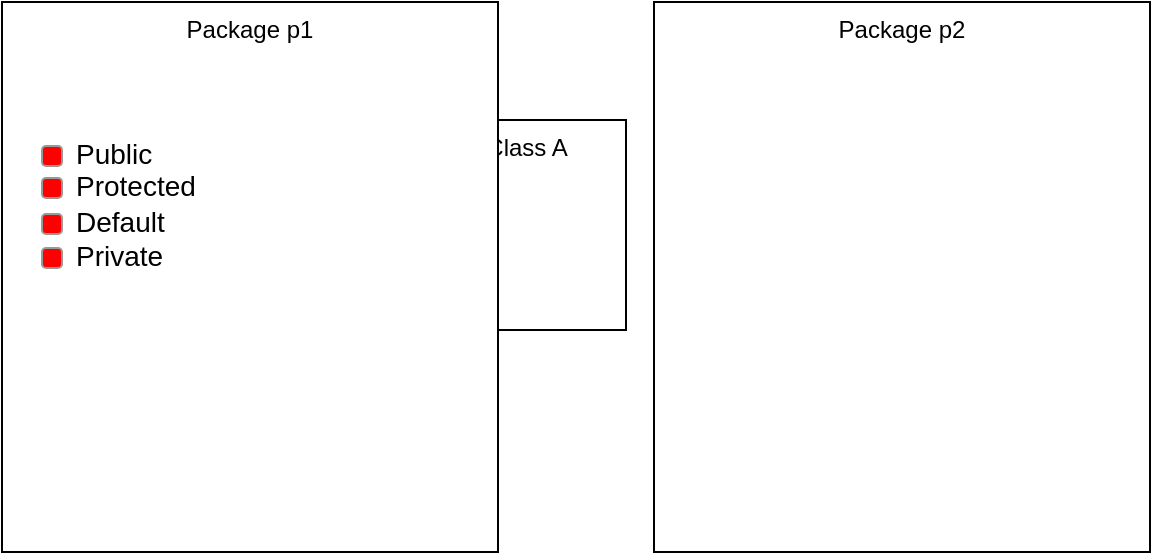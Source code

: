 <mxfile version="13.2.2" type="github"><diagram id="TiTX1PBEyC5ncOFs_jfT" name="Page-1"><mxGraphModel dx="652" dy="381" grid="0" gridSize="10" guides="1" tooltips="1" connect="1" arrows="1" fold="1" page="1" pageScale="1" pageWidth="827" pageHeight="1169" math="0" shadow="0"><root><mxCell id="0"/><mxCell id="1" parent="0"/><mxCell id="s20LvS-4WtPScN_iq0R1-108" value="" style="group" vertex="1" connectable="0" parent="1"><mxGeometry x="298" y="168" width="99" height="105" as="geometry"/></mxCell><mxCell id="s20LvS-4WtPScN_iq0R1-109" value="Class A&lt;br&gt;" style="rounded=0;whiteSpace=wrap;html=1;verticalAlign=top;" vertex="1" parent="s20LvS-4WtPScN_iq0R1-108"><mxGeometry width="99" height="105" as="geometry"/></mxCell><mxCell id="s20LvS-4WtPScN_iq0R1-110" value="Public" style="html=1;shadow=0;dashed=0;shape=mxgraph.bootstrap.rrect;rSize=2;fillColor=#FF0000;strokeColor=#999999;align=left;fontSize=14;fontColor=#000000;labelPosition=right;verticalLabelPosition=middle;verticalAlign=middle;spacingLeft=5;spacingTop=-2;gradientColor=none;flipV=1;" vertex="1" parent="s20LvS-4WtPScN_iq0R1-108"><mxGeometry width="10" height="10" relative="1" as="geometry"><mxPoint x="8" y="38" as="offset"/></mxGeometry></mxCell><mxCell id="s20LvS-4WtPScN_iq0R1-111" value="Protected" style="html=1;shadow=0;dashed=0;shape=mxgraph.bootstrap.rrect;rSize=2;fillColor=#FF0000;strokeColor=#999999;align=left;fontSize=14;fontColor=#000000;labelPosition=right;verticalLabelPosition=middle;verticalAlign=middle;spacingLeft=5;spacingTop=-2;gradientColor=none;flipV=1;" vertex="1" parent="s20LvS-4WtPScN_iq0R1-108"><mxGeometry width="10" height="10" relative="1" as="geometry"><mxPoint x="8" y="54" as="offset"/></mxGeometry></mxCell><mxCell id="s20LvS-4WtPScN_iq0R1-112" value="Default" style="html=1;shadow=0;dashed=0;shape=mxgraph.bootstrap.rrect;rSize=2;fillColor=#FF0000;strokeColor=#999999;align=left;fontSize=14;fontColor=#000000;labelPosition=right;verticalLabelPosition=middle;verticalAlign=middle;spacingLeft=5;spacingTop=-2;gradientColor=none;flipV=1;" vertex="1" parent="s20LvS-4WtPScN_iq0R1-108"><mxGeometry width="10" height="10" relative="1" as="geometry"><mxPoint x="8" y="72" as="offset"/></mxGeometry></mxCell><mxCell id="s20LvS-4WtPScN_iq0R1-113" value="Private" style="html=1;shadow=0;dashed=0;shape=mxgraph.bootstrap.rrect;rSize=2;fillColor=#FF0000;strokeColor=#999999;align=left;fontSize=14;fontColor=#000000;labelPosition=right;verticalLabelPosition=middle;verticalAlign=middle;spacingLeft=5;spacingTop=-2;gradientColor=none;flipV=1;" vertex="1" parent="s20LvS-4WtPScN_iq0R1-108"><mxGeometry width="10" height="10" relative="1" as="geometry"><mxPoint x="8" y="89" as="offset"/></mxGeometry></mxCell><mxCell id="s20LvS-4WtPScN_iq0R1-1" value="Package p1" style="rounded=0;whiteSpace=wrap;html=1;verticalAlign=top;" vertex="1" parent="1"><mxGeometry x="166" y="133" width="248" height="275" as="geometry"/></mxCell><mxCell id="s20LvS-4WtPScN_iq0R1-2" value="Package p2" style="rounded=0;whiteSpace=wrap;html=1;verticalAlign=top;" vertex="1" parent="1"><mxGeometry x="492" y="133" width="248" height="275" as="geometry"/></mxCell><mxCell id="s20LvS-4WtPScN_iq0R1-3" value="Class A&lt;br&gt;" style="rounded=0;whiteSpace=wrap;html=1;verticalAlign=top;" vertex="1" parent="1"><mxGeometry x="177" y="171" width="99" height="105" as="geometry"/></mxCell><mxCell id="s20LvS-4WtPScN_iq0R1-10" value="Public" style="html=1;shadow=0;dashed=0;shape=mxgraph.bootstrap.rrect;rSize=2;fillColor=#FF0000;strokeColor=#999999;align=left;fontSize=14;fontColor=#000000;labelPosition=right;verticalLabelPosition=middle;verticalAlign=middle;spacingLeft=5;spacingTop=-2;gradientColor=none;" vertex="1" parent="1"><mxGeometry width="10" height="10" relative="1" as="geometry"><mxPoint x="187" y="203" as="offset"/></mxGeometry></mxCell><mxCell id="s20LvS-4WtPScN_iq0R1-16" value="Public" style="html=1;shadow=0;dashed=0;shape=mxgraph.bootstrap.rrect;rSize=2;fillColor=#FF0000;strokeColor=#999999;align=left;fontSize=14;fontColor=#000000;labelPosition=right;verticalLabelPosition=middle;verticalAlign=middle;spacingLeft=5;spacingTop=-2;gradientColor=none;" vertex="1" parent="1"><mxGeometry width="10" height="10" relative="1" as="geometry"><mxPoint x="186" y="219" as="offset"/></mxGeometry></mxCell><mxCell id="s20LvS-4WtPScN_iq0R1-17" value="Public" style="html=1;shadow=0;dashed=0;shape=mxgraph.bootstrap.rrect;rSize=2;fillColor=#FF0000;strokeColor=#999999;align=left;fontSize=14;fontColor=#000000;labelPosition=right;verticalLabelPosition=middle;verticalAlign=middle;spacingLeft=5;spacingTop=-2;gradientColor=none;" vertex="1" parent="1"><mxGeometry width="10" height="10" relative="1" as="geometry"><mxPoint x="187" y="237" as="offset"/></mxGeometry></mxCell><mxCell id="s20LvS-4WtPScN_iq0R1-18" value="Public" style="html=1;shadow=0;dashed=0;shape=mxgraph.bootstrap.rrect;rSize=2;fillColor=#FF0000;strokeColor=#999999;align=left;fontSize=14;fontColor=#000000;labelPosition=right;verticalLabelPosition=middle;verticalAlign=middle;spacingLeft=5;spacingTop=-2;gradientColor=none;" vertex="1" parent="1"><mxGeometry width="10" height="10" relative="1" as="geometry"><mxPoint x="188" y="254" as="offset"/></mxGeometry></mxCell><mxCell id="s20LvS-4WtPScN_iq0R1-102" value="" style="group" vertex="1" connectable="0" parent="1"><mxGeometry x="189" y="175" width="99" height="105" as="geometry"/></mxCell><mxCell id="s20LvS-4WtPScN_iq0R1-103" value="Class A&lt;br&gt;" style="rounded=0;whiteSpace=wrap;html=1;verticalAlign=top;" vertex="1" parent="s20LvS-4WtPScN_iq0R1-102"><mxGeometry width="99" height="105" as="geometry"/></mxCell><mxCell id="s20LvS-4WtPScN_iq0R1-104" value="Public" style="html=1;shadow=0;dashed=0;shape=mxgraph.bootstrap.rrect;rSize=2;fillColor=#FF0000;strokeColor=#999999;align=left;fontSize=14;fontColor=#000000;labelPosition=right;verticalLabelPosition=middle;verticalAlign=middle;spacingLeft=5;spacingTop=-2;gradientColor=none;flipV=1;" vertex="1" parent="s20LvS-4WtPScN_iq0R1-102"><mxGeometry width="10" height="10" relative="1" as="geometry"><mxPoint x="8" y="38" as="offset"/></mxGeometry></mxCell><mxCell id="s20LvS-4WtPScN_iq0R1-105" value="Protected" style="html=1;shadow=0;dashed=0;shape=mxgraph.bootstrap.rrect;rSize=2;fillColor=#FF0000;strokeColor=#999999;align=left;fontSize=14;fontColor=#000000;labelPosition=right;verticalLabelPosition=middle;verticalAlign=middle;spacingLeft=5;spacingTop=-2;gradientColor=none;flipV=1;" vertex="1" parent="s20LvS-4WtPScN_iq0R1-102"><mxGeometry width="10" height="10" relative="1" as="geometry"><mxPoint x="8" y="54" as="offset"/></mxGeometry></mxCell><mxCell id="s20LvS-4WtPScN_iq0R1-106" value="Default" style="html=1;shadow=0;dashed=0;shape=mxgraph.bootstrap.rrect;rSize=2;fillColor=#FF0000;strokeColor=#999999;align=left;fontSize=14;fontColor=#000000;labelPosition=right;verticalLabelPosition=middle;verticalAlign=middle;spacingLeft=5;spacingTop=-2;gradientColor=none;flipV=1;" vertex="1" parent="s20LvS-4WtPScN_iq0R1-102"><mxGeometry width="10" height="10" relative="1" as="geometry"><mxPoint x="8" y="72" as="offset"/></mxGeometry></mxCell><mxCell id="s20LvS-4WtPScN_iq0R1-107" value="Private" style="html=1;shadow=0;dashed=0;shape=mxgraph.bootstrap.rrect;rSize=2;fillColor=#FF0000;strokeColor=#999999;align=left;fontSize=14;fontColor=#000000;labelPosition=right;verticalLabelPosition=middle;verticalAlign=middle;spacingLeft=5;spacingTop=-2;gradientColor=none;flipV=1;" vertex="1" parent="s20LvS-4WtPScN_iq0R1-102"><mxGeometry width="10" height="10" relative="1" as="geometry"><mxPoint x="8" y="89" as="offset"/></mxGeometry></mxCell><mxCell id="s20LvS-4WtPScN_iq0R1-88" value="Class A&lt;br&gt;" style="rounded=0;whiteSpace=wrap;html=1;verticalAlign=top;" vertex="1" parent="1"><mxGeometry x="379" y="192" width="99" height="105" as="geometry"/></mxCell><mxCell id="s20LvS-4WtPScN_iq0R1-19" parent="0"/><mxCell id="s20LvS-4WtPScN_iq0R1-20" value="Package p1" style="rounded=0;whiteSpace=wrap;html=1;verticalAlign=top;" vertex="1" parent="s20LvS-4WtPScN_iq0R1-19"><mxGeometry x="166" y="133" width="248" height="275" as="geometry"/></mxCell><mxCell id="s20LvS-4WtPScN_iq0R1-21" value="Package p2" style="rounded=0;whiteSpace=wrap;html=1;verticalAlign=top;" vertex="1" parent="s20LvS-4WtPScN_iq0R1-19"><mxGeometry x="492" y="133" width="248" height="275" as="geometry"/></mxCell><mxCell id="s20LvS-4WtPScN_iq0R1-22" value="Class A&lt;br&gt;" style="rounded=0;whiteSpace=wrap;html=1;verticalAlign=top;" vertex="1" parent="s20LvS-4WtPScN_iq0R1-19"><mxGeometry x="179" y="169" width="99" height="105" as="geometry"/></mxCell><mxCell id="s20LvS-4WtPScN_iq0R1-23" value="Public" style="html=1;shadow=0;dashed=0;shape=mxgraph.bootstrap.rrect;rSize=2;fillColor=#FF0000;strokeColor=#999999;align=left;fontSize=14;fontColor=#000000;labelPosition=right;verticalLabelPosition=middle;verticalAlign=middle;spacingLeft=5;spacingTop=-2;gradientColor=none;" vertex="1" parent="s20LvS-4WtPScN_iq0R1-19"><mxGeometry width="10" height="10" relative="1" as="geometry"><mxPoint x="187" y="203" as="offset"/></mxGeometry></mxCell><mxCell id="s20LvS-4WtPScN_iq0R1-35" value="" style="edgeStyle=orthogonalEdgeStyle;rounded=0;orthogonalLoop=1;jettySize=auto;html=1;" edge="1" parent="s20LvS-4WtPScN_iq0R1-19" source="s20LvS-4WtPScN_iq0R1-24" target="s20LvS-4WtPScN_iq0R1-27"><mxGeometry relative="1" as="geometry"/></mxCell><mxCell id="s20LvS-4WtPScN_iq0R1-24" value="Public" style="html=1;shadow=0;dashed=0;shape=mxgraph.bootstrap.rrect;rSize=2;fillColor=#FF0000;strokeColor=#999999;align=left;fontSize=14;fontColor=#000000;labelPosition=right;verticalLabelPosition=middle;verticalAlign=middle;spacingLeft=5;spacingTop=-2;gradientColor=none;" vertex="1" parent="s20LvS-4WtPScN_iq0R1-19"><mxGeometry width="10" height="10" relative="1" as="geometry"><mxPoint x="186" y="219" as="offset"/></mxGeometry></mxCell><mxCell id="s20LvS-4WtPScN_iq0R1-25" value="Public" style="html=1;shadow=0;dashed=0;shape=mxgraph.bootstrap.rrect;rSize=2;fillColor=#FF0000;strokeColor=#999999;align=left;fontSize=14;fontColor=#000000;labelPosition=right;verticalLabelPosition=middle;verticalAlign=middle;spacingLeft=5;spacingTop=-2;gradientColor=none;" vertex="1" parent="s20LvS-4WtPScN_iq0R1-19"><mxGeometry width="10" height="10" relative="1" as="geometry"><mxPoint x="187" y="237" as="offset"/></mxGeometry></mxCell><mxCell id="s20LvS-4WtPScN_iq0R1-26" value="Public" style="html=1;shadow=0;dashed=0;shape=mxgraph.bootstrap.rrect;rSize=2;fillColor=#FF0000;strokeColor=#999999;align=left;fontSize=14;fontColor=#000000;labelPosition=right;verticalLabelPosition=middle;verticalAlign=middle;spacingLeft=5;spacingTop=-2;gradientColor=none;" vertex="1" parent="s20LvS-4WtPScN_iq0R1-19"><mxGeometry width="10" height="10" relative="1" as="geometry"><mxPoint x="188" y="254" as="offset"/></mxGeometry></mxCell><mxCell id="s20LvS-4WtPScN_iq0R1-27" parent="0"/><mxCell id="s20LvS-4WtPScN_iq0R1-28" value="Package p1" style="rounded=0;whiteSpace=wrap;html=1;verticalAlign=top;" vertex="1" parent="s20LvS-4WtPScN_iq0R1-27"><mxGeometry x="166" y="133" width="248" height="275" as="geometry"/></mxCell><mxCell id="s20LvS-4WtPScN_iq0R1-29" value="Package p2" style="rounded=0;whiteSpace=wrap;html=1;verticalAlign=top;" vertex="1" parent="s20LvS-4WtPScN_iq0R1-27"><mxGeometry x="492" y="133" width="248" height="275" as="geometry"/></mxCell><mxCell id="s20LvS-4WtPScN_iq0R1-30" value="Class A&lt;br&gt;" style="rounded=0;whiteSpace=wrap;html=1;verticalAlign=top;" vertex="1" parent="s20LvS-4WtPScN_iq0R1-27"><mxGeometry x="179" y="169" width="99" height="105" as="geometry"/></mxCell><mxCell id="s20LvS-4WtPScN_iq0R1-31" value="Public" style="html=1;shadow=0;dashed=0;shape=mxgraph.bootstrap.rrect;rSize=2;fillColor=#FF0000;strokeColor=#999999;align=left;fontSize=14;fontColor=#000000;labelPosition=right;verticalLabelPosition=middle;verticalAlign=middle;spacingLeft=5;spacingTop=-2;gradientColor=none;" vertex="1" parent="s20LvS-4WtPScN_iq0R1-27"><mxGeometry width="10" height="10" relative="1" as="geometry"><mxPoint x="187" y="203" as="offset"/></mxGeometry></mxCell><mxCell id="s20LvS-4WtPScN_iq0R1-32" value="Public" style="html=1;shadow=0;dashed=0;shape=mxgraph.bootstrap.rrect;rSize=2;fillColor=#FF0000;strokeColor=#999999;align=left;fontSize=14;fontColor=#000000;labelPosition=right;verticalLabelPosition=middle;verticalAlign=middle;spacingLeft=5;spacingTop=-2;gradientColor=none;" vertex="1" parent="s20LvS-4WtPScN_iq0R1-27"><mxGeometry width="10" height="10" relative="1" as="geometry"><mxPoint x="186" y="219" as="offset"/></mxGeometry></mxCell><mxCell id="s20LvS-4WtPScN_iq0R1-33" value="Public" style="html=1;shadow=0;dashed=0;shape=mxgraph.bootstrap.rrect;rSize=2;fillColor=#FF0000;strokeColor=#999999;align=left;fontSize=14;fontColor=#000000;labelPosition=right;verticalLabelPosition=middle;verticalAlign=middle;spacingLeft=5;spacingTop=-2;gradientColor=none;" vertex="1" parent="s20LvS-4WtPScN_iq0R1-27"><mxGeometry width="10" height="10" relative="1" as="geometry"><mxPoint x="187" y="237" as="offset"/></mxGeometry></mxCell><mxCell id="s20LvS-4WtPScN_iq0R1-34" value="Public" style="html=1;shadow=0;dashed=0;shape=mxgraph.bootstrap.rrect;rSize=2;fillColor=#FF0000;strokeColor=#999999;align=left;fontSize=14;fontColor=#000000;labelPosition=right;verticalLabelPosition=middle;verticalAlign=middle;spacingLeft=5;spacingTop=-2;gradientColor=none;" vertex="1" parent="s20LvS-4WtPScN_iq0R1-27"><mxGeometry width="10" height="10" relative="1" as="geometry"><mxPoint x="188" y="254" as="offset"/></mxGeometry></mxCell><mxCell id="s20LvS-4WtPScN_iq0R1-36" parent="0"/><mxCell id="s20LvS-4WtPScN_iq0R1-37" value="Package p1" style="rounded=0;whiteSpace=wrap;html=1;verticalAlign=top;" vertex="1" parent="s20LvS-4WtPScN_iq0R1-36"><mxGeometry x="166" y="133" width="248" height="275" as="geometry"/></mxCell><mxCell id="s20LvS-4WtPScN_iq0R1-38" value="Package p2" style="rounded=0;whiteSpace=wrap;html=1;verticalAlign=top;" vertex="1" parent="s20LvS-4WtPScN_iq0R1-36"><mxGeometry x="492" y="133" width="248" height="275" as="geometry"/></mxCell><mxCell id="s20LvS-4WtPScN_iq0R1-39" value="Class A&lt;br&gt;" style="rounded=0;whiteSpace=wrap;html=1;verticalAlign=top;" vertex="1" parent="s20LvS-4WtPScN_iq0R1-36"><mxGeometry x="179" y="169" width="99" height="105" as="geometry"/></mxCell><mxCell id="s20LvS-4WtPScN_iq0R1-52" value="" style="edgeStyle=orthogonalEdgeStyle;rounded=0;orthogonalLoop=1;jettySize=auto;html=1;" edge="1" parent="s20LvS-4WtPScN_iq0R1-36" source="s20LvS-4WtPScN_iq0R1-40" target="s20LvS-4WtPScN_iq0R1-44"><mxGeometry relative="1" as="geometry"/></mxCell><mxCell id="s20LvS-4WtPScN_iq0R1-40" value="Public" style="html=1;shadow=0;dashed=0;shape=mxgraph.bootstrap.rrect;rSize=2;fillColor=#FF0000;strokeColor=#999999;align=left;fontSize=14;fontColor=#000000;labelPosition=right;verticalLabelPosition=middle;verticalAlign=middle;spacingLeft=5;spacingTop=-2;gradientColor=none;" vertex="1" parent="s20LvS-4WtPScN_iq0R1-36"><mxGeometry width="10" height="10" relative="1" as="geometry"><mxPoint x="187" y="203" as="offset"/></mxGeometry></mxCell><mxCell id="s20LvS-4WtPScN_iq0R1-41" value="Public" style="html=1;shadow=0;dashed=0;shape=mxgraph.bootstrap.rrect;rSize=2;fillColor=#FF0000;strokeColor=#999999;align=left;fontSize=14;fontColor=#000000;labelPosition=right;verticalLabelPosition=middle;verticalAlign=middle;spacingLeft=5;spacingTop=-2;gradientColor=none;" vertex="1" parent="s20LvS-4WtPScN_iq0R1-36"><mxGeometry width="10" height="10" relative="1" as="geometry"><mxPoint x="186" y="219" as="offset"/></mxGeometry></mxCell><mxCell id="s20LvS-4WtPScN_iq0R1-42" value="Public" style="html=1;shadow=0;dashed=0;shape=mxgraph.bootstrap.rrect;rSize=2;fillColor=#FF0000;strokeColor=#999999;align=left;fontSize=14;fontColor=#000000;labelPosition=right;verticalLabelPosition=middle;verticalAlign=middle;spacingLeft=5;spacingTop=-2;gradientColor=none;" vertex="1" parent="s20LvS-4WtPScN_iq0R1-36"><mxGeometry width="10" height="10" relative="1" as="geometry"><mxPoint x="187" y="237" as="offset"/></mxGeometry></mxCell><mxCell id="s20LvS-4WtPScN_iq0R1-43" value="Public" style="html=1;shadow=0;dashed=0;shape=mxgraph.bootstrap.rrect;rSize=2;fillColor=#FF0000;strokeColor=#999999;align=left;fontSize=14;fontColor=#000000;labelPosition=right;verticalLabelPosition=middle;verticalAlign=middle;spacingLeft=5;spacingTop=-2;gradientColor=none;" vertex="1" parent="s20LvS-4WtPScN_iq0R1-36"><mxGeometry width="10" height="10" relative="1" as="geometry"><mxPoint x="188" y="254" as="offset"/></mxGeometry></mxCell><mxCell id="s20LvS-4WtPScN_iq0R1-44" parent="0"/><mxCell id="s20LvS-4WtPScN_iq0R1-45" value="Package p1" style="rounded=0;whiteSpace=wrap;html=1;verticalAlign=top;" vertex="1" parent="s20LvS-4WtPScN_iq0R1-44"><mxGeometry x="166" y="133" width="248" height="275" as="geometry"/></mxCell><mxCell id="s20LvS-4WtPScN_iq0R1-46" value="Package p2" style="rounded=0;whiteSpace=wrap;html=1;verticalAlign=top;" vertex="1" parent="s20LvS-4WtPScN_iq0R1-44"><mxGeometry x="492" y="133" width="248" height="275" as="geometry"/></mxCell><mxCell id="s20LvS-4WtPScN_iq0R1-47" value="Class A&lt;br&gt;" style="rounded=0;whiteSpace=wrap;html=1;verticalAlign=top;" vertex="1" parent="s20LvS-4WtPScN_iq0R1-44"><mxGeometry x="179" y="169" width="99" height="105" as="geometry"/></mxCell><mxCell id="s20LvS-4WtPScN_iq0R1-48" value="Public" style="html=1;shadow=0;dashed=0;shape=mxgraph.bootstrap.rrect;rSize=2;fillColor=#FF0000;strokeColor=#999999;align=left;fontSize=14;fontColor=#000000;labelPosition=right;verticalLabelPosition=middle;verticalAlign=middle;spacingLeft=5;spacingTop=-2;gradientColor=none;" vertex="1" parent="s20LvS-4WtPScN_iq0R1-44"><mxGeometry width="10" height="10" relative="1" as="geometry"><mxPoint x="187" y="203" as="offset"/></mxGeometry></mxCell><mxCell id="s20LvS-4WtPScN_iq0R1-49" value="Public" style="html=1;shadow=0;dashed=0;shape=mxgraph.bootstrap.rrect;rSize=2;fillColor=#FF0000;strokeColor=#999999;align=left;fontSize=14;fontColor=#000000;labelPosition=right;verticalLabelPosition=middle;verticalAlign=middle;spacingLeft=5;spacingTop=-2;gradientColor=none;" vertex="1" parent="s20LvS-4WtPScN_iq0R1-44"><mxGeometry width="10" height="10" relative="1" as="geometry"><mxPoint x="186" y="219" as="offset"/></mxGeometry></mxCell><mxCell id="s20LvS-4WtPScN_iq0R1-50" value="Public" style="html=1;shadow=0;dashed=0;shape=mxgraph.bootstrap.rrect;rSize=2;fillColor=#FF0000;strokeColor=#999999;align=left;fontSize=14;fontColor=#000000;labelPosition=right;verticalLabelPosition=middle;verticalAlign=middle;spacingLeft=5;spacingTop=-2;gradientColor=none;" vertex="1" parent="s20LvS-4WtPScN_iq0R1-44"><mxGeometry width="10" height="10" relative="1" as="geometry"><mxPoint x="187" y="237" as="offset"/></mxGeometry></mxCell><mxCell id="s20LvS-4WtPScN_iq0R1-51" value="Public" style="html=1;shadow=0;dashed=0;shape=mxgraph.bootstrap.rrect;rSize=2;fillColor=#FF0000;strokeColor=#999999;align=left;fontSize=14;fontColor=#000000;labelPosition=right;verticalLabelPosition=middle;verticalAlign=middle;spacingLeft=5;spacingTop=-2;gradientColor=none;" vertex="1" parent="s20LvS-4WtPScN_iq0R1-44"><mxGeometry width="10" height="10" relative="1" as="geometry"><mxPoint x="188" y="254" as="offset"/></mxGeometry></mxCell><mxCell id="s20LvS-4WtPScN_iq0R1-53" parent="0"/><mxCell id="s20LvS-4WtPScN_iq0R1-54" value="Package p1" style="rounded=0;whiteSpace=wrap;html=1;verticalAlign=top;" vertex="1" parent="s20LvS-4WtPScN_iq0R1-53"><mxGeometry x="166" y="133" width="248" height="275" as="geometry"/></mxCell><mxCell id="s20LvS-4WtPScN_iq0R1-55" value="Package p2" style="rounded=0;whiteSpace=wrap;html=1;verticalAlign=top;" vertex="1" parent="s20LvS-4WtPScN_iq0R1-53"><mxGeometry x="492" y="133" width="248" height="275" as="geometry"/></mxCell><mxCell id="s20LvS-4WtPScN_iq0R1-56" value="Class A&lt;br&gt;" style="rounded=0;whiteSpace=wrap;html=1;verticalAlign=top;" vertex="1" parent="s20LvS-4WtPScN_iq0R1-53"><mxGeometry x="179" y="169" width="99" height="105" as="geometry"/></mxCell><mxCell id="s20LvS-4WtPScN_iq0R1-57" value="Public" style="html=1;shadow=0;dashed=0;shape=mxgraph.bootstrap.rrect;rSize=2;fillColor=#FF0000;strokeColor=#999999;align=left;fontSize=14;fontColor=#000000;labelPosition=right;verticalLabelPosition=middle;verticalAlign=middle;spacingLeft=5;spacingTop=-2;gradientColor=none;" vertex="1" parent="s20LvS-4WtPScN_iq0R1-53"><mxGeometry width="10" height="10" relative="1" as="geometry"><mxPoint x="187" y="203" as="offset"/></mxGeometry></mxCell><mxCell id="s20LvS-4WtPScN_iq0R1-58" value="Public" style="html=1;shadow=0;dashed=0;shape=mxgraph.bootstrap.rrect;rSize=2;fillColor=#FF0000;strokeColor=#999999;align=left;fontSize=14;fontColor=#000000;labelPosition=right;verticalLabelPosition=middle;verticalAlign=middle;spacingLeft=5;spacingTop=-2;gradientColor=none;" vertex="1" parent="s20LvS-4WtPScN_iq0R1-53"><mxGeometry width="10" height="10" relative="1" as="geometry"><mxPoint x="186" y="219" as="offset"/></mxGeometry></mxCell><mxCell id="s20LvS-4WtPScN_iq0R1-59" value="Public" style="html=1;shadow=0;dashed=0;shape=mxgraph.bootstrap.rrect;rSize=2;fillColor=#FF0000;strokeColor=#999999;align=left;fontSize=14;fontColor=#000000;labelPosition=right;verticalLabelPosition=middle;verticalAlign=middle;spacingLeft=5;spacingTop=-2;gradientColor=none;" vertex="1" parent="s20LvS-4WtPScN_iq0R1-53"><mxGeometry width="10" height="10" relative="1" as="geometry"><mxPoint x="187" y="237" as="offset"/></mxGeometry></mxCell><mxCell id="s20LvS-4WtPScN_iq0R1-60" value="Public" style="html=1;shadow=0;dashed=0;shape=mxgraph.bootstrap.rrect;rSize=2;fillColor=#FF0000;strokeColor=#999999;align=left;fontSize=14;fontColor=#000000;labelPosition=right;verticalLabelPosition=middle;verticalAlign=middle;spacingLeft=5;spacingTop=-2;gradientColor=none;" vertex="1" parent="s20LvS-4WtPScN_iq0R1-53"><mxGeometry width="10" height="10" relative="1" as="geometry"><mxPoint x="188" y="254" as="offset"/></mxGeometry></mxCell><mxCell id="s20LvS-4WtPScN_iq0R1-61" parent="0"/><mxCell id="s20LvS-4WtPScN_iq0R1-62" value="Package p1" style="rounded=0;whiteSpace=wrap;html=1;verticalAlign=top;" vertex="1" parent="s20LvS-4WtPScN_iq0R1-61"><mxGeometry x="166" y="133" width="248" height="275" as="geometry"/></mxCell><mxCell id="s20LvS-4WtPScN_iq0R1-63" value="Package p2" style="rounded=0;whiteSpace=wrap;html=1;verticalAlign=top;" vertex="1" parent="s20LvS-4WtPScN_iq0R1-61"><mxGeometry x="492" y="133" width="248" height="275" as="geometry"/></mxCell><mxCell id="s20LvS-4WtPScN_iq0R1-64" value="Class A&lt;br&gt;" style="rounded=0;whiteSpace=wrap;html=1;verticalAlign=top;" vertex="1" parent="s20LvS-4WtPScN_iq0R1-61"><mxGeometry x="179" y="169" width="99" height="105" as="geometry"/></mxCell><mxCell id="s20LvS-4WtPScN_iq0R1-65" value="Public" style="html=1;shadow=0;dashed=0;shape=mxgraph.bootstrap.rrect;rSize=2;fillColor=#FF0000;strokeColor=#999999;align=left;fontSize=14;fontColor=#000000;labelPosition=right;verticalLabelPosition=middle;verticalAlign=middle;spacingLeft=5;spacingTop=-2;gradientColor=none;" vertex="1" parent="s20LvS-4WtPScN_iq0R1-61"><mxGeometry width="10" height="10" relative="1" as="geometry"><mxPoint x="187" y="203" as="offset"/></mxGeometry></mxCell><mxCell id="s20LvS-4WtPScN_iq0R1-66" value="Public" style="html=1;shadow=0;dashed=0;shape=mxgraph.bootstrap.rrect;rSize=2;fillColor=#FF0000;strokeColor=#999999;align=left;fontSize=14;fontColor=#000000;labelPosition=right;verticalLabelPosition=middle;verticalAlign=middle;spacingLeft=5;spacingTop=-2;gradientColor=none;" vertex="1" parent="s20LvS-4WtPScN_iq0R1-61"><mxGeometry width="10" height="10" relative="1" as="geometry"><mxPoint x="186" y="219" as="offset"/></mxGeometry></mxCell><mxCell id="s20LvS-4WtPScN_iq0R1-67" value="Public" style="html=1;shadow=0;dashed=0;shape=mxgraph.bootstrap.rrect;rSize=2;fillColor=#FF0000;strokeColor=#999999;align=left;fontSize=14;fontColor=#000000;labelPosition=right;verticalLabelPosition=middle;verticalAlign=middle;spacingLeft=5;spacingTop=-2;gradientColor=none;" vertex="1" parent="s20LvS-4WtPScN_iq0R1-61"><mxGeometry width="10" height="10" relative="1" as="geometry"><mxPoint x="187" y="237" as="offset"/></mxGeometry></mxCell><mxCell id="s20LvS-4WtPScN_iq0R1-68" value="Public" style="html=1;shadow=0;dashed=0;shape=mxgraph.bootstrap.rrect;rSize=2;fillColor=#FF0000;strokeColor=#999999;align=left;fontSize=14;fontColor=#000000;labelPosition=right;verticalLabelPosition=middle;verticalAlign=middle;spacingLeft=5;spacingTop=-2;gradientColor=none;" vertex="1" parent="s20LvS-4WtPScN_iq0R1-61"><mxGeometry width="10" height="10" relative="1" as="geometry"><mxPoint x="188" y="254" as="offset"/></mxGeometry></mxCell><mxCell id="s20LvS-4WtPScN_iq0R1-69" parent="0"/><mxCell id="s20LvS-4WtPScN_iq0R1-70" value="Package p1" style="rounded=0;whiteSpace=wrap;html=1;verticalAlign=top;" vertex="1" parent="s20LvS-4WtPScN_iq0R1-69"><mxGeometry x="166" y="133" width="248" height="275" as="geometry"/></mxCell><mxCell id="s20LvS-4WtPScN_iq0R1-71" value="Package p2" style="rounded=0;whiteSpace=wrap;html=1;verticalAlign=top;" vertex="1" parent="s20LvS-4WtPScN_iq0R1-69"><mxGeometry x="492" y="133" width="248" height="275" as="geometry"/></mxCell><mxCell id="s20LvS-4WtPScN_iq0R1-72" value="Class A&lt;br&gt;" style="rounded=0;whiteSpace=wrap;html=1;verticalAlign=top;" vertex="1" parent="s20LvS-4WtPScN_iq0R1-69"><mxGeometry x="179" y="169" width="99" height="105" as="geometry"/></mxCell><mxCell id="s20LvS-4WtPScN_iq0R1-73" value="Public" style="html=1;shadow=0;dashed=0;shape=mxgraph.bootstrap.rrect;rSize=2;fillColor=#FF0000;strokeColor=#999999;align=left;fontSize=14;fontColor=#000000;labelPosition=right;verticalLabelPosition=middle;verticalAlign=middle;spacingLeft=5;spacingTop=-2;gradientColor=none;" vertex="1" parent="s20LvS-4WtPScN_iq0R1-69"><mxGeometry width="10" height="10" relative="1" as="geometry"><mxPoint x="187" y="203" as="offset"/></mxGeometry></mxCell><mxCell id="s20LvS-4WtPScN_iq0R1-74" value="Public" style="html=1;shadow=0;dashed=0;shape=mxgraph.bootstrap.rrect;rSize=2;fillColor=#FF0000;strokeColor=#999999;align=left;fontSize=14;fontColor=#000000;labelPosition=right;verticalLabelPosition=middle;verticalAlign=middle;spacingLeft=5;spacingTop=-2;gradientColor=none;" vertex="1" parent="s20LvS-4WtPScN_iq0R1-69"><mxGeometry width="10" height="10" relative="1" as="geometry"><mxPoint x="186" y="219" as="offset"/></mxGeometry></mxCell><mxCell id="s20LvS-4WtPScN_iq0R1-75" value="Public" style="html=1;shadow=0;dashed=0;shape=mxgraph.bootstrap.rrect;rSize=2;fillColor=#FF0000;strokeColor=#999999;align=left;fontSize=14;fontColor=#000000;labelPosition=right;verticalLabelPosition=middle;verticalAlign=middle;spacingLeft=5;spacingTop=-2;gradientColor=none;" vertex="1" parent="s20LvS-4WtPScN_iq0R1-69"><mxGeometry width="10" height="10" relative="1" as="geometry"><mxPoint x="187" y="237" as="offset"/></mxGeometry></mxCell><mxCell id="s20LvS-4WtPScN_iq0R1-76" value="Public" style="html=1;shadow=0;dashed=0;shape=mxgraph.bootstrap.rrect;rSize=2;fillColor=#FF0000;strokeColor=#999999;align=left;fontSize=14;fontColor=#000000;labelPosition=right;verticalLabelPosition=middle;verticalAlign=middle;spacingLeft=5;spacingTop=-2;gradientColor=none;" vertex="1" parent="s20LvS-4WtPScN_iq0R1-69"><mxGeometry width="10" height="10" relative="1" as="geometry"><mxPoint x="188" y="254" as="offset"/></mxGeometry></mxCell><mxCell id="s20LvS-4WtPScN_iq0R1-77" parent="0"/><mxCell id="s20LvS-4WtPScN_iq0R1-78" value="Package p1" style="rounded=0;whiteSpace=wrap;html=1;verticalAlign=top;" vertex="1" parent="s20LvS-4WtPScN_iq0R1-77"><mxGeometry x="166" y="133" width="248" height="275" as="geometry"/></mxCell><mxCell id="s20LvS-4WtPScN_iq0R1-79" value="Package p2" style="rounded=0;whiteSpace=wrap;html=1;verticalAlign=top;" vertex="1" parent="s20LvS-4WtPScN_iq0R1-77"><mxGeometry x="492" y="133" width="248" height="275" as="geometry"/></mxCell><mxCell id="s20LvS-4WtPScN_iq0R1-80" value="Class A&lt;br&gt;" style="rounded=0;whiteSpace=wrap;html=1;verticalAlign=top;" vertex="1" parent="s20LvS-4WtPScN_iq0R1-77"><mxGeometry x="179" y="165" width="99" height="105" as="geometry"/></mxCell><mxCell id="s20LvS-4WtPScN_iq0R1-81" value="Public" style="html=1;shadow=0;dashed=0;shape=mxgraph.bootstrap.rrect;rSize=2;fillColor=#FF0000;strokeColor=#999999;align=left;fontSize=14;fontColor=#000000;labelPosition=right;verticalLabelPosition=middle;verticalAlign=middle;spacingLeft=5;spacingTop=-2;gradientColor=none;flipV=1;" vertex="1" parent="s20LvS-4WtPScN_iq0R1-77"><mxGeometry width="10" height="10" relative="1" as="geometry"><mxPoint x="187" y="203" as="offset"/></mxGeometry></mxCell><mxCell id="s20LvS-4WtPScN_iq0R1-93" value="" style="edgeStyle=orthogonalEdgeStyle;rounded=0;orthogonalLoop=1;jettySize=auto;html=1;" edge="1" parent="s20LvS-4WtPScN_iq0R1-77" source="s20LvS-4WtPScN_iq0R1-82" target="s20LvS-4WtPScN_iq0R1-85"><mxGeometry relative="1" as="geometry"/></mxCell><mxCell id="s20LvS-4WtPScN_iq0R1-82" value="Public" style="html=1;shadow=0;dashed=0;shape=mxgraph.bootstrap.rrect;rSize=2;fillColor=#FF0000;strokeColor=#999999;align=left;fontSize=14;fontColor=#000000;labelPosition=right;verticalLabelPosition=middle;verticalAlign=middle;spacingLeft=5;spacingTop=-2;gradientColor=none;flipV=1;" vertex="1" parent="s20LvS-4WtPScN_iq0R1-77"><mxGeometry width="10" height="10" relative="1" as="geometry"><mxPoint x="187" y="219" as="offset"/></mxGeometry></mxCell><mxCell id="s20LvS-4WtPScN_iq0R1-83" value="Public" style="html=1;shadow=0;dashed=0;shape=mxgraph.bootstrap.rrect;rSize=2;fillColor=#FF0000;strokeColor=#999999;align=left;fontSize=14;fontColor=#000000;labelPosition=right;verticalLabelPosition=middle;verticalAlign=middle;spacingLeft=5;spacingTop=-2;gradientColor=none;flipV=1;" vertex="1" parent="s20LvS-4WtPScN_iq0R1-77"><mxGeometry width="10" height="10" relative="1" as="geometry"><mxPoint x="187" y="237" as="offset"/></mxGeometry></mxCell><mxCell id="s20LvS-4WtPScN_iq0R1-84" value="Public" style="html=1;shadow=0;dashed=0;shape=mxgraph.bootstrap.rrect;rSize=2;fillColor=#FF0000;strokeColor=#999999;align=left;fontSize=14;fontColor=#000000;labelPosition=right;verticalLabelPosition=middle;verticalAlign=middle;spacingLeft=5;spacingTop=-2;gradientColor=none;flipV=1;" vertex="1" parent="s20LvS-4WtPScN_iq0R1-77"><mxGeometry width="10" height="10" relative="1" as="geometry"><mxPoint x="187" y="254" as="offset"/></mxGeometry></mxCell><mxCell id="s20LvS-4WtPScN_iq0R1-85" parent="0"/><mxCell id="s20LvS-4WtPScN_iq0R1-86" value="Package p1" style="rounded=0;whiteSpace=wrap;html=1;verticalAlign=top;" vertex="1" parent="s20LvS-4WtPScN_iq0R1-85"><mxGeometry x="166" y="133" width="248" height="275" as="geometry"/></mxCell><mxCell id="s20LvS-4WtPScN_iq0R1-87" value="Package p2" style="rounded=0;whiteSpace=wrap;html=1;verticalAlign=top;" vertex="1" parent="s20LvS-4WtPScN_iq0R1-85"><mxGeometry x="492" y="133" width="248" height="275" as="geometry"/></mxCell><mxCell id="s20LvS-4WtPScN_iq0R1-95" value="" style="group;verticalAlign=top;" vertex="1" connectable="0" parent="s20LvS-4WtPScN_iq0R1-85"><mxGeometry x="178" y="167" width="99" height="105" as="geometry"/></mxCell><mxCell id="s20LvS-4WtPScN_iq0R1-89" value="Public" style="html=1;shadow=0;dashed=0;shape=mxgraph.bootstrap.rrect;rSize=2;fillColor=#FF0000;strokeColor=#999999;align=left;fontSize=14;fontColor=#000000;labelPosition=right;verticalLabelPosition=middle;verticalAlign=middle;spacingLeft=5;spacingTop=-2;gradientColor=none;flipV=1;" vertex="1" parent="s20LvS-4WtPScN_iq0R1-95"><mxGeometry width="10" height="10" relative="1" as="geometry"><mxPoint x="8" y="38" as="offset"/></mxGeometry></mxCell><mxCell id="s20LvS-4WtPScN_iq0R1-90" value="Protected" style="html=1;shadow=0;dashed=0;shape=mxgraph.bootstrap.rrect;rSize=2;fillColor=#FF0000;strokeColor=#999999;align=left;fontSize=14;fontColor=#000000;labelPosition=right;verticalLabelPosition=middle;verticalAlign=middle;spacingLeft=5;spacingTop=-2;gradientColor=none;flipV=1;" vertex="1" parent="s20LvS-4WtPScN_iq0R1-95"><mxGeometry width="10" height="10" relative="1" as="geometry"><mxPoint x="8" y="54" as="offset"/></mxGeometry></mxCell><mxCell id="s20LvS-4WtPScN_iq0R1-91" value="Default" style="html=1;shadow=0;dashed=0;shape=mxgraph.bootstrap.rrect;rSize=2;fillColor=#FF0000;strokeColor=#999999;align=left;fontSize=14;fontColor=#000000;labelPosition=right;verticalLabelPosition=middle;verticalAlign=middle;spacingLeft=5;spacingTop=-2;gradientColor=none;flipV=1;" vertex="1" parent="s20LvS-4WtPScN_iq0R1-95"><mxGeometry width="10" height="10" relative="1" as="geometry"><mxPoint x="8" y="72" as="offset"/></mxGeometry></mxCell><mxCell id="s20LvS-4WtPScN_iq0R1-92" value="Private" style="html=1;shadow=0;dashed=0;shape=mxgraph.bootstrap.rrect;rSize=2;fillColor=#FF0000;strokeColor=#999999;align=left;fontSize=14;fontColor=#000000;labelPosition=right;verticalLabelPosition=middle;verticalAlign=middle;spacingLeft=5;spacingTop=-2;gradientColor=none;flipV=1;" vertex="1" parent="s20LvS-4WtPScN_iq0R1-95"><mxGeometry width="10" height="10" relative="1" as="geometry"><mxPoint x="8" y="89" as="offset"/></mxGeometry></mxCell></root></mxGraphModel></diagram></mxfile>